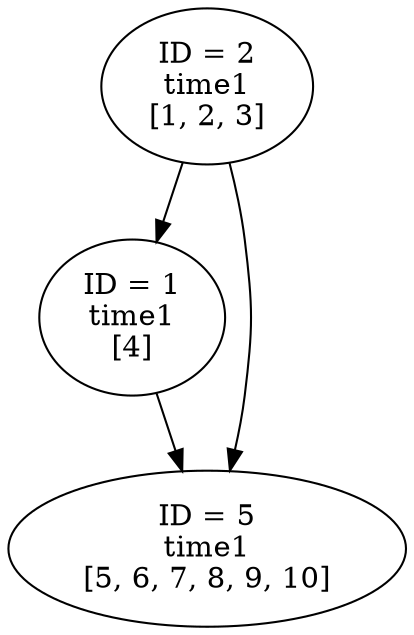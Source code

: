 // sccGraph1
digraph {
	1 [label="ID = 1
time1
[4]"]
	2 [label="ID = 2
time1
[1, 2, 3]"]
	5 [label="ID = 5
time1
[5, 6, 7, 8, 9, 10]"]
	1 -> 5
	2 -> 5
	2 -> 1
}
